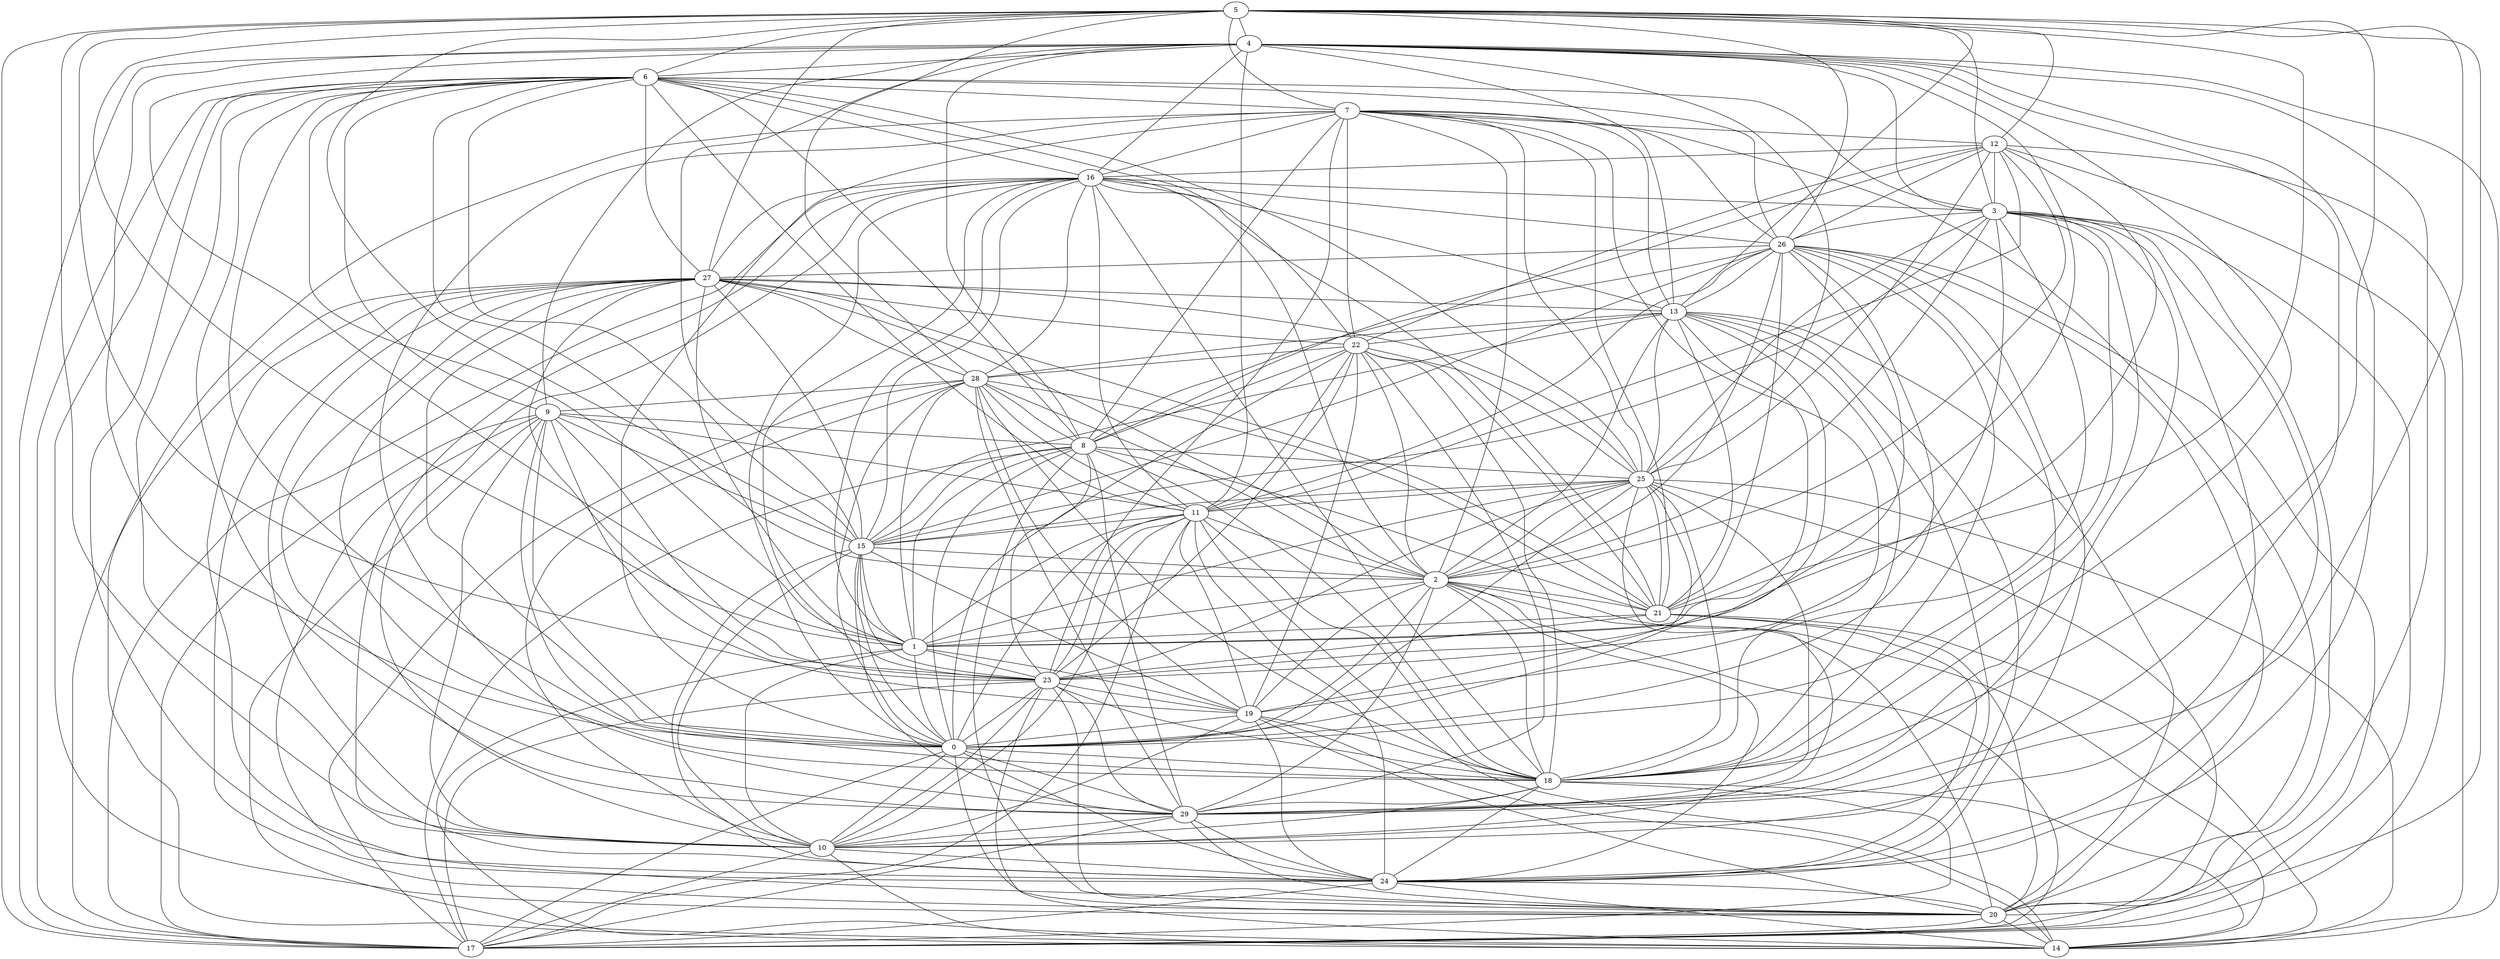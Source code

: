 graph ErdosRenyi30 {
5 -- 4;
7 -- 8;
6 -- 10;
20 -- 29;
0 -- 23;
24 -- 18;
2 -- 16;
16 -- 21;
14 -- 19;
19 -- 25;
0 -- 8;
6 -- 8;
19 -- 2;
15 -- 2;
6 -- 26;
2 -- 6;
1 -- 11;
11 -- 10;
18 -- 5;
11 -- 18;
4 -- 9;
16 -- 24;
19 -- 28;
0 -- 13;
17 -- 10;
17 -- 9;
25 -- 2;
27 -- 15;
7 -- 12;
21 -- 20;
15 -- 23;
15 -- 25;
11 -- 14;
24 -- 21;
16 -- 1;
25 -- 13;
7 -- 21;
26 -- 0;
1 -- 27;
5 -- 6;
22 -- 7;
26 -- 15;
11 -- 0;
13 -- 26;
8 -- 12;
26 -- 20;
16 -- 3;
2 -- 22;
29 -- 28;
28 -- 16;
13 -- 24;
4 -- 24;
7 -- 0;
18 -- 4;
2 -- 12;
27 -- 21;
13 -- 1;
8 -- 4;
11 -- 28;
5 -- 1;
23 -- 8;
25 -- 12;
20 -- 14;
12 -- 17;
23 -- 25;
14 -- 2;
24 -- 20;
2 -- 3;
3 -- 24;
21 -- 8;
21 -- 4;
12 -- 16;
23 -- 19;
19 -- 15;
4 -- 6;
15 -- 9;
0 -- 24;
3 -- 26;
3 -- 6;
26 -- 5;
2 -- 28;
10 -- 24;
11 -- 4;
29 -- 8;
15 -- 5;
18 -- 3;
29 -- 4;
5 -- 12;
27 -- 6;
8 -- 18;
14 -- 25;
18 -- 25;
5 -- 21;
22 -- 0;
20 -- 17;
29 -- 0;
19 -- 24;
28 -- 18;
27 -- 28;
13 -- 22;
22 -- 27;
17 -- 25;
26 -- 17;
3 -- 23;
26 -- 23;
9 -- 10;
6 -- 20;
14 -- 18;
17 -- 28;
27 -- 10;
27 -- 23;
21 -- 1;
20 -- 3;
20 -- 19;
17 -- 23;
16 -- 4;
6 -- 22;
9 -- 20;
1 -- 23;
2 -- 26;
4 -- 1;
17 -- 18;
6 -- 29;
26 -- 27;
25 -- 0;
2 -- 13;
26 -- 24;
0 -- 2;
29 -- 10;
14 -- 10;
10 -- 18;
0 -- 3;
14 -- 27;
22 -- 8;
25 -- 10;
23 -- 20;
13 -- 20;
17 -- 8;
13 -- 21;
11 -- 15;
10 -- 28;
29 -- 3;
2 -- 21;
6 -- 11;
17 -- 0;
15 -- 16;
11 -- 19;
17 -- 2;
4 -- 0;
13 -- 7;
2 -- 20;
17 -- 24;
28 -- 9;
15 -- 13;
17 -- 29;
22 -- 29;
16 -- 18;
21 -- 28;
0 -- 28;
11 -- 24;
1 -- 15;
14 -- 1;
26 -- 7;
13 -- 16;
11 -- 23;
27 -- 20;
24 -- 14;
9 -- 8;
6 -- 0;
3 -- 15;
4 -- 17;
18 -- 7;
1 -- 28;
18 -- 22;
9 -- 19;
6 -- 24;
13 -- 18;
25 -- 4;
4 -- 15;
17 -- 16;
4 -- 13;
29 -- 23;
16 -- 27;
26 -- 8;
25 -- 6;
27 -- 29;
16 -- 6;
7 -- 20;
18 -- 19;
7 -- 5;
15 -- 8;
8 -- 25;
27 -- 0;
12 -- 14;
0 -- 16;
26 -- 29;
22 -- 25;
9 -- 14;
21 -- 14;
2 -- 11;
27 -- 18;
3 -- 4;
20 -- 0;
28 -- 8;
16 -- 23;
22 -- 28;
15 -- 29;
7 -- 29;
8 -- 20;
24 -- 15;
1 -- 6;
12 -- 1;
12 -- 22;
5 -- 29;
20 -- 4;
26 -- 18;
12 -- 3;
25 -- 21;
24 -- 27;
27 -- 13;
19 -- 1;
20 -- 5;
7 -- 2;
18 -- 23;
24 -- 2;
26 -- 16;
5 -- 27;
21 -- 23;
29 -- 2;
11 -- 9;
10 -- 5;
1 -- 8;
0 -- 18;
27 -- 2;
27 -- 25;
9 -- 18;
10 -- 3;
10 -- 13;
0 -- 9;
9 -- 23;
28 -- 5;
9 -- 6;
13 -- 28;
24 -- 29;
5 -- 23;
7 -- 16;
25 -- 7;
26 -- 12;
2 -- 18;
6 -- 7;
23 -- 14;
23 -- 10;
23 -- 22;
1 -- 2;
10 -- 1;
22 -- 11;
1 -- 0;
19 -- 3;
15 -- 0;
11 -- 16;
10 -- 16;
19 -- 0;
17 -- 3;
5 -- 13;
12 -- 11;
14 -- 4;
18 -- 29;
25 -- 29;
19 -- 22;
10 -- 15;
15 -- 6;
5 -- 3;
25 -- 11;
26 -- 21;
7 -- 17;
7 -- 23;
3 -- 25;
10 -- 19;
6 -- 17;
10 -- 0;
21 -- 22;
17 -- 11;
26 -- 11;
25 -- 1;
5 -- 17;
}
